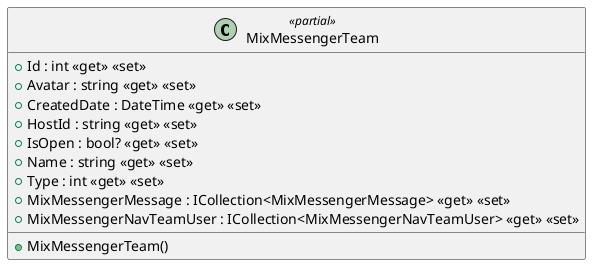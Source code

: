 @startuml
class MixMessengerTeam <<partial>> {
    + MixMessengerTeam()
    + Id : int <<get>> <<set>>
    + Avatar : string <<get>> <<set>>
    + CreatedDate : DateTime <<get>> <<set>>
    + HostId : string <<get>> <<set>>
    + IsOpen : bool? <<get>> <<set>>
    + Name : string <<get>> <<set>>
    + Type : int <<get>> <<set>>
    + MixMessengerMessage : ICollection<MixMessengerMessage> <<get>> <<set>>
    + MixMessengerNavTeamUser : ICollection<MixMessengerNavTeamUser> <<get>> <<set>>
}
@enduml
